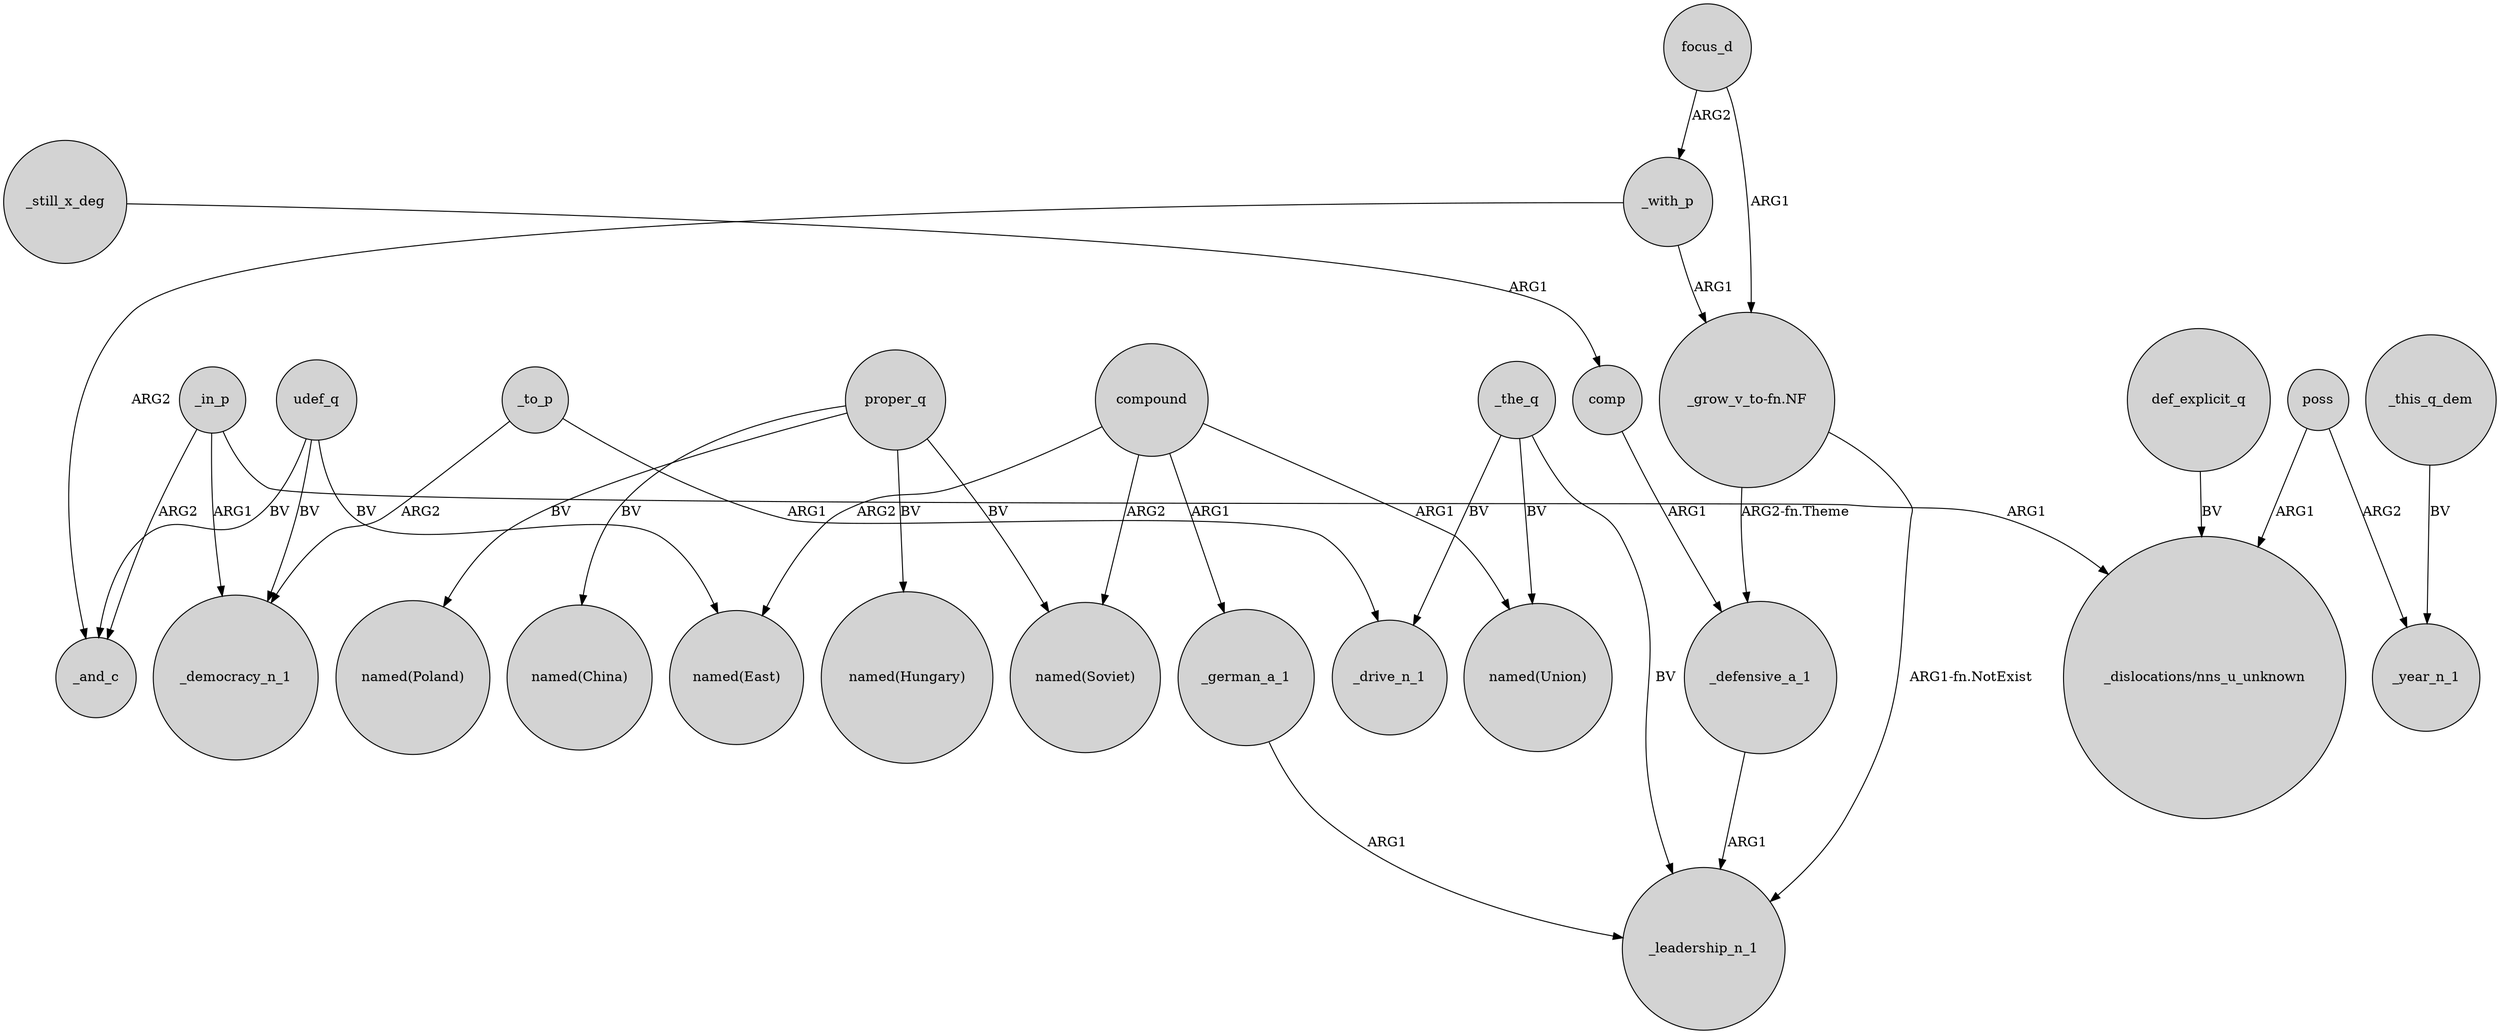 digraph {
	node [shape=circle style=filled]
	_with_p -> _and_c [label=ARG2]
	_the_q -> _drive_n_1 [label=BV]
	_still_x_deg -> comp [label=ARG1]
	focus_d -> _with_p [label=ARG2]
	_with_p -> "_grow_v_to-fn.NF" [label=ARG1]
	_in_p -> _democracy_n_1 [label=ARG1]
	udef_q -> "named(East)" [label=BV]
	_in_p -> "_dislocations/nns_u_unknown" [label=ARG1]
	proper_q -> "named(Soviet)" [label=BV]
	def_explicit_q -> "_dislocations/nns_u_unknown" [label=BV]
	_defensive_a_1 -> _leadership_n_1 [label=ARG1]
	poss -> "_dislocations/nns_u_unknown" [label=ARG1]
	_the_q -> "named(Union)" [label=BV]
	proper_q -> "named(Poland)" [label=BV]
	_the_q -> _leadership_n_1 [label=BV]
	udef_q -> _democracy_n_1 [label=BV]
	"_grow_v_to-fn.NF" -> _defensive_a_1 [label="ARG2-fn.Theme"]
	poss -> _year_n_1 [label=ARG2]
	compound -> "named(Union)" [label=ARG1]
	_to_p -> _drive_n_1 [label=ARG1]
	compound -> "named(Soviet)" [label=ARG2]
	_german_a_1 -> _leadership_n_1 [label=ARG1]
	proper_q -> "named(China)" [label=BV]
	proper_q -> "named(Hungary)" [label=BV]
	_to_p -> _democracy_n_1 [label=ARG2]
	comp -> _defensive_a_1 [label=ARG1]
	focus_d -> "_grow_v_to-fn.NF" [label=ARG1]
	udef_q -> _and_c [label=BV]
	_in_p -> _and_c [label=ARG2]
	"_grow_v_to-fn.NF" -> _leadership_n_1 [label="ARG1-fn.NotExist"]
	compound -> "named(East)" [label=ARG2]
	compound -> _german_a_1 [label=ARG1]
	_this_q_dem -> _year_n_1 [label=BV]
}
